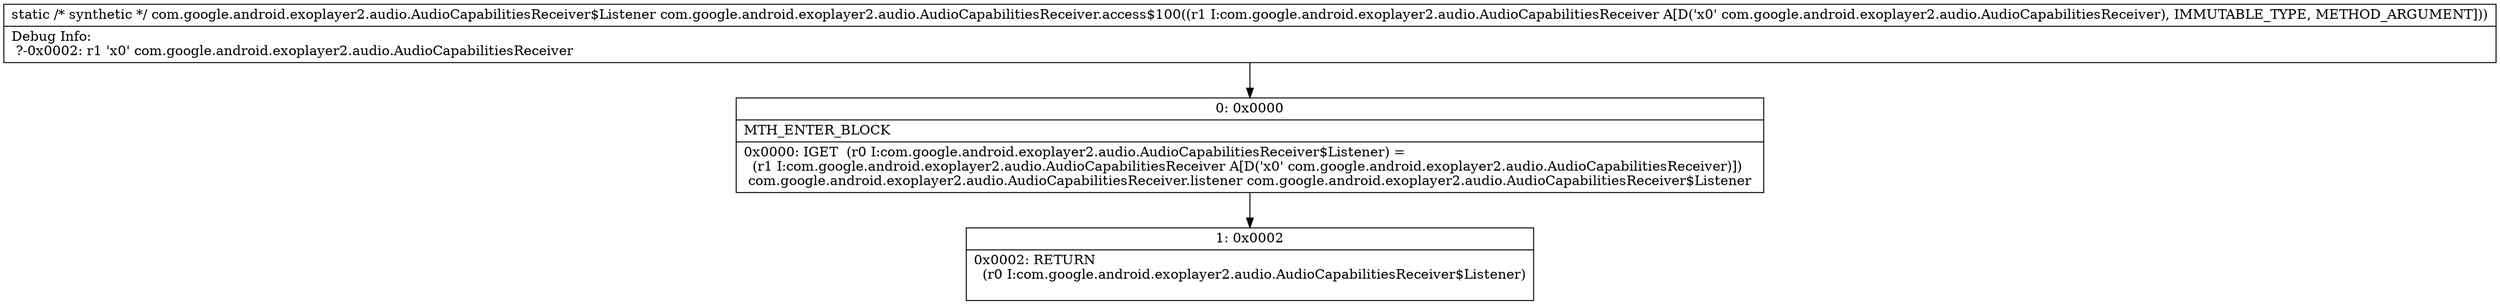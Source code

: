 digraph "CFG forcom.google.android.exoplayer2.audio.AudioCapabilitiesReceiver.access$100(Lcom\/google\/android\/exoplayer2\/audio\/AudioCapabilitiesReceiver;)Lcom\/google\/android\/exoplayer2\/audio\/AudioCapabilitiesReceiver$Listener;" {
Node_0 [shape=record,label="{0\:\ 0x0000|MTH_ENTER_BLOCK\l|0x0000: IGET  (r0 I:com.google.android.exoplayer2.audio.AudioCapabilitiesReceiver$Listener) = \l  (r1 I:com.google.android.exoplayer2.audio.AudioCapabilitiesReceiver A[D('x0' com.google.android.exoplayer2.audio.AudioCapabilitiesReceiver)])\l com.google.android.exoplayer2.audio.AudioCapabilitiesReceiver.listener com.google.android.exoplayer2.audio.AudioCapabilitiesReceiver$Listener \l}"];
Node_1 [shape=record,label="{1\:\ 0x0002|0x0002: RETURN  \l  (r0 I:com.google.android.exoplayer2.audio.AudioCapabilitiesReceiver$Listener)\l \l}"];
MethodNode[shape=record,label="{static \/* synthetic *\/ com.google.android.exoplayer2.audio.AudioCapabilitiesReceiver$Listener com.google.android.exoplayer2.audio.AudioCapabilitiesReceiver.access$100((r1 I:com.google.android.exoplayer2.audio.AudioCapabilitiesReceiver A[D('x0' com.google.android.exoplayer2.audio.AudioCapabilitiesReceiver), IMMUTABLE_TYPE, METHOD_ARGUMENT]))  | Debug Info:\l  ?\-0x0002: r1 'x0' com.google.android.exoplayer2.audio.AudioCapabilitiesReceiver\l}"];
MethodNode -> Node_0;
Node_0 -> Node_1;
}

